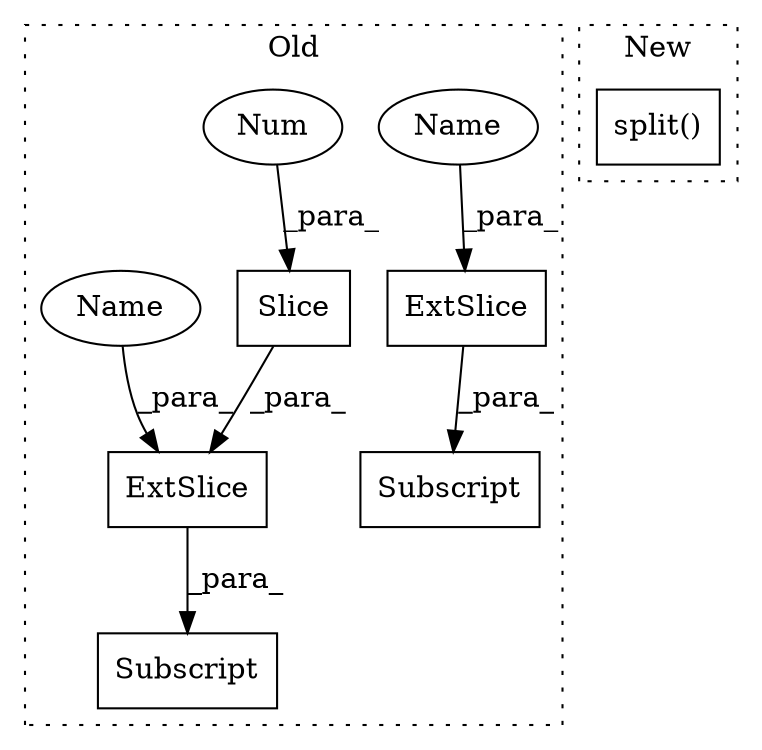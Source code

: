 digraph G {
subgraph cluster0 {
1 [label="Subscript" a="63" s="2694,0" l="11,0" shape="box"];
3 [label="ExtSlice" a="85" s="2694" l="1" shape="box"];
4 [label="ExtSlice" a="85" s="2619" l="1" shape="box"];
5 [label="Subscript" a="63" s="2619,0" l="11,0" shape="box"];
6 [label="Slice" a="80" s="2701" l="1" shape="box"];
7 [label="Num" a="76" s="2701" l="1" shape="ellipse"];
8 [label="Name" a="87" s="2621" l="3" shape="ellipse"];
9 [label="Name" a="87" s="2696" l="3" shape="ellipse"];
label = "Old";
style="dotted";
}
subgraph cluster1 {
2 [label="split()" a="75" s="2942,2985" l="21,1" shape="box"];
label = "New";
style="dotted";
}
3 -> 1 [label="_para_"];
4 -> 5 [label="_para_"];
6 -> 3 [label="_para_"];
7 -> 6 [label="_para_"];
8 -> 4 [label="_para_"];
9 -> 3 [label="_para_"];
}